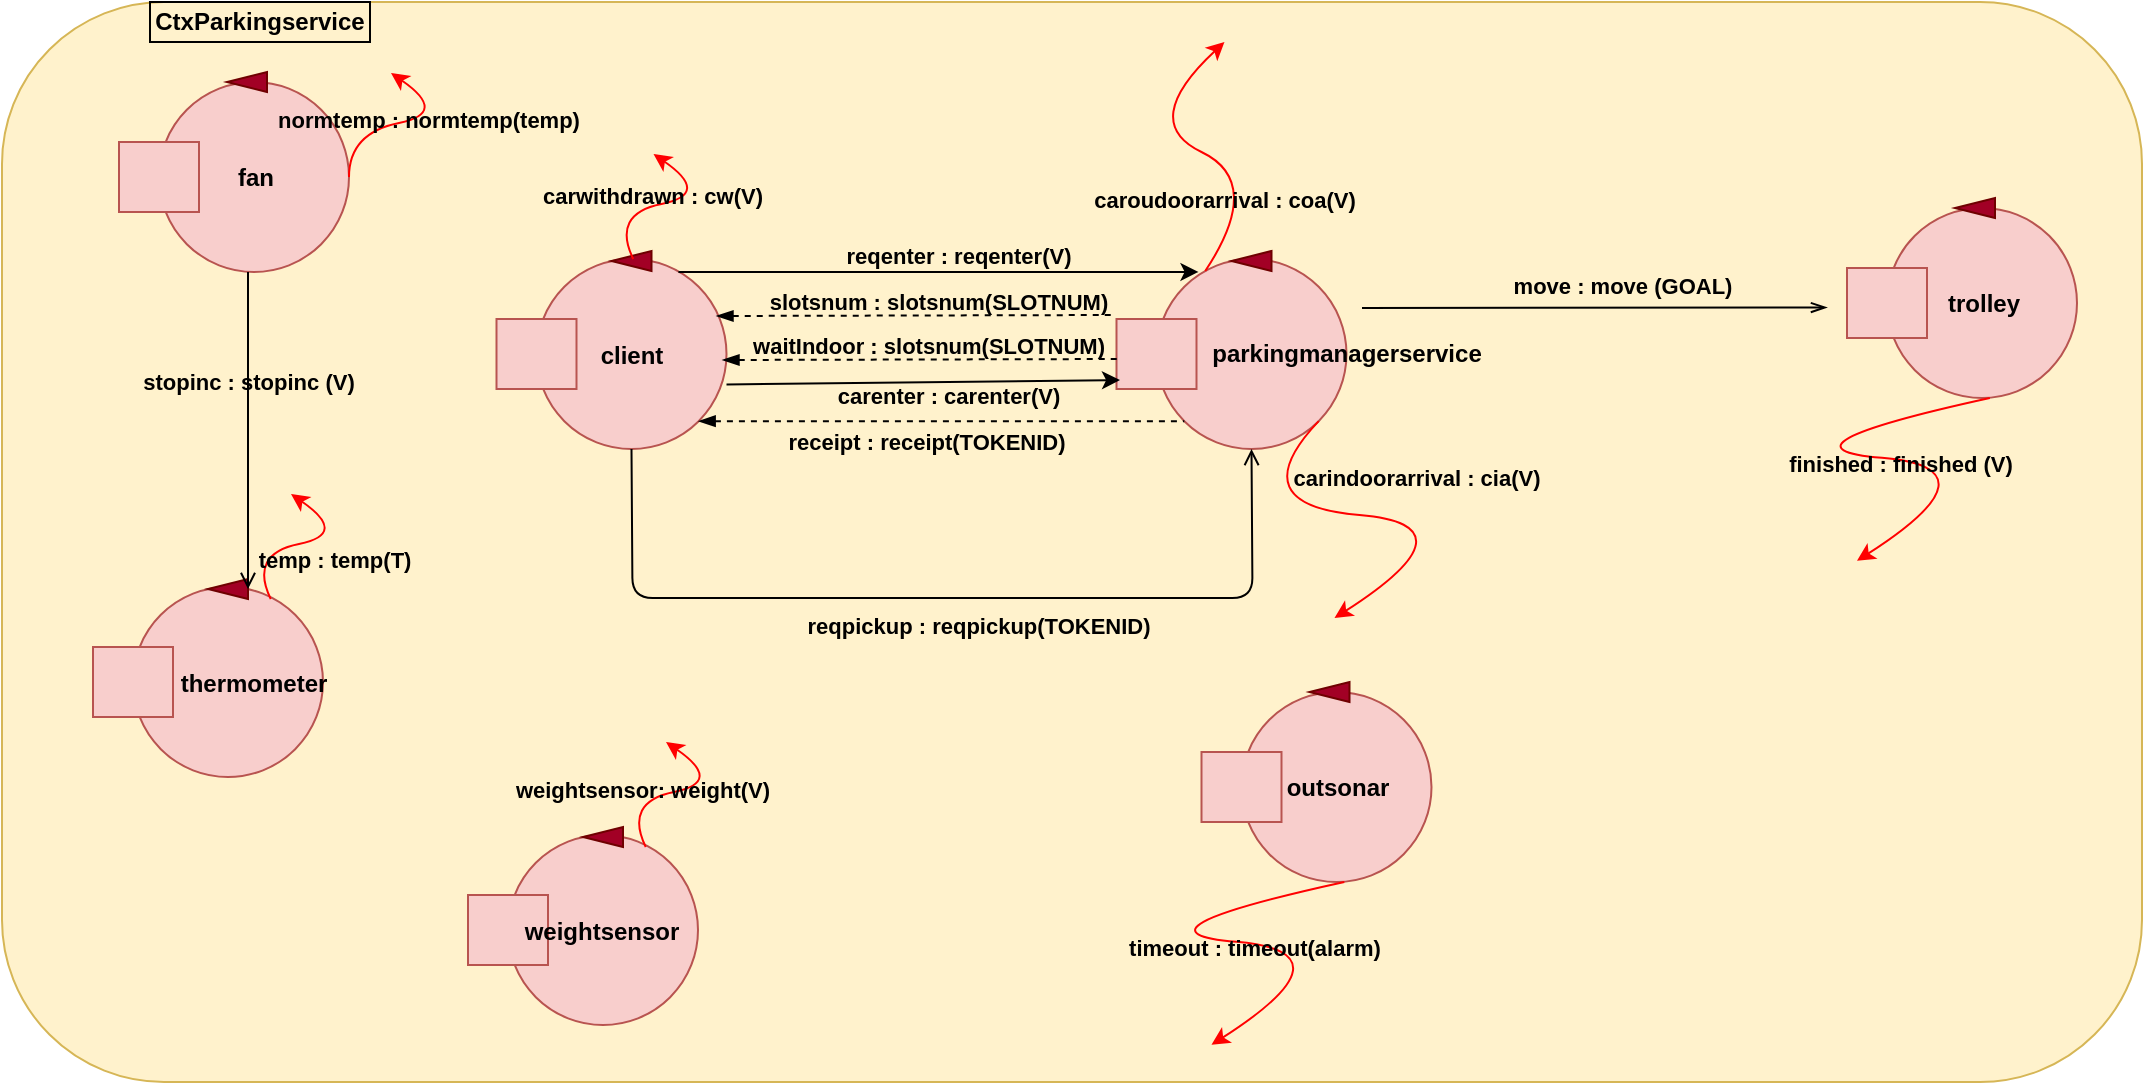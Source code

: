 <mxfile version="14.9.3" type="device"><diagram id="73MZUzTPEErMF931Eq2P" name="Pagina-1"><mxGraphModel dx="1221" dy="631" grid="1" gridSize="10" guides="1" tooltips="1" connect="1" arrows="1" fold="1" page="1" pageScale="1" pageWidth="827" pageHeight="1169" math="0" shadow="0"><root><mxCell id="0"/><mxCell id="1" parent="0"/><mxCell id="RqZ_e5FpXjwz_MDUj9_l-56" value="" style="rounded=1;whiteSpace=wrap;html=1;fillColor=#fff2cc;strokeColor=#d6b656;" vertex="1" parent="1"><mxGeometry x="380" y="380" width="1070" height="540" as="geometry"/></mxCell><mxCell id="RqZ_e5FpXjwz_MDUj9_l-57" value="&lt;font color=&quot;#000000&quot;&gt;&lt;b&gt;CtxParkingservice&lt;/b&gt;&lt;/font&gt;" style="text;html=1;align=center;verticalAlign=middle;whiteSpace=wrap;rounded=0;strokeColor=#000000;" vertex="1" parent="1"><mxGeometry x="454" y="380" width="110" height="20" as="geometry"/></mxCell><mxCell id="RqZ_e5FpXjwz_MDUj9_l-58" value="" style="ellipse;whiteSpace=wrap;html=1;aspect=fixed;fillColor=#f8cecc;strokeColor=#b85450;" vertex="1" parent="1"><mxGeometry x="957.25" y="508.5" width="95" height="95" as="geometry"/></mxCell><mxCell id="RqZ_e5FpXjwz_MDUj9_l-59" value="" style="rounded=0;whiteSpace=wrap;html=1;fillColor=#f8cecc;strokeColor=#b85450;" vertex="1" parent="1"><mxGeometry x="937.25" y="538.5" width="40" height="35" as="geometry"/></mxCell><mxCell id="RqZ_e5FpXjwz_MDUj9_l-60" value="" style="triangle;whiteSpace=wrap;html=1;rotation=-180;fillColor=#a20025;strokeColor=#6F0000;fontColor=#ffffff;" vertex="1" parent="1"><mxGeometry x="994.75" y="504.5" width="20" height="10" as="geometry"/></mxCell><mxCell id="RqZ_e5FpXjwz_MDUj9_l-61" value="&lt;font color=&quot;#000000&quot;&gt;&lt;b&gt;parkingmanagerservice&lt;/b&gt;&lt;/font&gt;" style="text;html=1;strokeColor=none;fillColor=none;align=center;verticalAlign=middle;whiteSpace=wrap;rounded=0;" vertex="1" parent="1"><mxGeometry x="986.25" y="546" width="132.5" height="20" as="geometry"/></mxCell><mxCell id="RqZ_e5FpXjwz_MDUj9_l-62" value="" style="ellipse;whiteSpace=wrap;html=1;aspect=fixed;fillColor=#f8cecc;strokeColor=#b85450;" vertex="1" parent="1"><mxGeometry x="999.75" y="725" width="95" height="95" as="geometry"/></mxCell><mxCell id="RqZ_e5FpXjwz_MDUj9_l-63" value="" style="rounded=0;whiteSpace=wrap;html=1;fillColor=#f8cecc;strokeColor=#b85450;" vertex="1" parent="1"><mxGeometry x="979.75" y="755" width="40" height="35" as="geometry"/></mxCell><mxCell id="RqZ_e5FpXjwz_MDUj9_l-64" value="" style="triangle;whiteSpace=wrap;html=1;rotation=-180;fillColor=#a20025;strokeColor=#6F0000;fontColor=#ffffff;" vertex="1" parent="1"><mxGeometry x="1033.75" y="720" width="20" height="10" as="geometry"/></mxCell><mxCell id="RqZ_e5FpXjwz_MDUj9_l-65" value="&lt;font color=&quot;#000000&quot;&gt;&lt;b&gt;outsonar&lt;/b&gt;&lt;/font&gt;" style="text;html=1;strokeColor=none;fillColor=none;align=center;verticalAlign=middle;whiteSpace=wrap;rounded=0;" vertex="1" parent="1"><mxGeometry x="1027.75" y="763" width="40" height="20" as="geometry"/></mxCell><mxCell id="RqZ_e5FpXjwz_MDUj9_l-66" value="" style="ellipse;whiteSpace=wrap;html=1;aspect=fixed;fillColor=#f8cecc;strokeColor=#b85450;" vertex="1" parent="1"><mxGeometry x="633" y="796.5" width="95" height="95" as="geometry"/></mxCell><mxCell id="RqZ_e5FpXjwz_MDUj9_l-67" value="" style="rounded=0;whiteSpace=wrap;html=1;fillColor=#f8cecc;strokeColor=#b85450;" vertex="1" parent="1"><mxGeometry x="613" y="826.5" width="40" height="35" as="geometry"/></mxCell><mxCell id="RqZ_e5FpXjwz_MDUj9_l-68" value="" style="ellipse;whiteSpace=wrap;html=1;aspect=fixed;fillColor=#f8cecc;strokeColor=#b85450;" vertex="1" parent="1"><mxGeometry x="647.25" y="508.5" width="95" height="95" as="geometry"/></mxCell><mxCell id="RqZ_e5FpXjwz_MDUj9_l-69" value="" style="rounded=0;whiteSpace=wrap;html=1;fillColor=#f8cecc;strokeColor=#b85450;" vertex="1" parent="1"><mxGeometry x="627.25" y="538.5" width="40" height="35" as="geometry"/></mxCell><mxCell id="RqZ_e5FpXjwz_MDUj9_l-70" value="" style="triangle;whiteSpace=wrap;html=1;rotation=-180;fillColor=#a20025;strokeColor=#6F0000;fontColor=#ffffff;" vertex="1" parent="1"><mxGeometry x="684.75" y="504.5" width="20" height="10" as="geometry"/></mxCell><mxCell id="RqZ_e5FpXjwz_MDUj9_l-71" value="&lt;font color=&quot;#000000&quot;&gt;&lt;b&gt;client&lt;/b&gt;&lt;/font&gt;" style="text;html=1;strokeColor=none;fillColor=none;align=center;verticalAlign=middle;whiteSpace=wrap;rounded=0;" vertex="1" parent="1"><mxGeometry x="675.25" y="546.5" width="40" height="20" as="geometry"/></mxCell><mxCell id="RqZ_e5FpXjwz_MDUj9_l-72" value="" style="endArrow=classic;html=1;strokeColor=#000000;exitX=0.747;exitY=0.068;exitDx=0;exitDy=0;entryX=0.221;entryY=0.068;entryDx=0;entryDy=0;entryPerimeter=0;exitPerimeter=0;" edge="1" parent="1" source="RqZ_e5FpXjwz_MDUj9_l-68" target="RqZ_e5FpXjwz_MDUj9_l-58"><mxGeometry width="50" height="50" relative="1" as="geometry"><mxPoint x="727.25" y="728" as="sourcePoint"/><mxPoint x="757.25" y="698" as="targetPoint"/><Array as="points"/></mxGeometry></mxCell><mxCell id="RqZ_e5FpXjwz_MDUj9_l-73" value="&lt;b&gt;reqenter : reqenter(V)&lt;/b&gt;" style="edgeLabel;html=1;align=center;verticalAlign=middle;resizable=0;points=[];labelBackgroundColor=none;fontColor=#000000;" vertex="1" connectable="0" parent="RqZ_e5FpXjwz_MDUj9_l-72"><mxGeometry x="0.24" y="2" relative="1" as="geometry"><mxPoint x="-21" y="-6" as="offset"/></mxGeometry></mxCell><mxCell id="RqZ_e5FpXjwz_MDUj9_l-74" value="" style="curved=1;endArrow=classic;html=1;fontColor=#000000;strokeColor=#FF0000;exitX=1;exitY=1;exitDx=0;exitDy=0;entryX=0.5;entryY=0;entryDx=0;entryDy=0;" edge="1" parent="1" source="RqZ_e5FpXjwz_MDUj9_l-58"><mxGeometry width="50" height="50" relative="1" as="geometry"><mxPoint x="1046.25" y="593" as="sourcePoint"/><mxPoint x="1046.25" y="688" as="targetPoint"/><Array as="points"><mxPoint x="998.75" y="631.5"/><mxPoint x="1118.75" y="641.5"/></Array></mxGeometry></mxCell><mxCell id="RqZ_e5FpXjwz_MDUj9_l-75" value="&lt;b&gt;carindoorarrival : cia(V)&lt;/b&gt;" style="edgeLabel;html=1;align=center;verticalAlign=middle;resizable=0;points=[];fontColor=#000000;labelBackgroundColor=none;" vertex="1" connectable="0" parent="RqZ_e5FpXjwz_MDUj9_l-74"><mxGeometry x="-0.173" y="2" relative="1" as="geometry"><mxPoint x="37" y="-16" as="offset"/></mxGeometry></mxCell><mxCell id="RqZ_e5FpXjwz_MDUj9_l-76" value="" style="endArrow=none;dashed=1;html=1;fontColor=#000000;startArrow=blockThin;startFill=1;strokeColor=#000000;entryX=0;entryY=0;entryDx=0;entryDy=0;" edge="1" parent="1"><mxGeometry width="50" height="50" relative="1" as="geometry"><mxPoint x="737.25" y="537" as="sourcePoint"/><mxPoint x="937.25" y="536.5" as="targetPoint"/></mxGeometry></mxCell><mxCell id="RqZ_e5FpXjwz_MDUj9_l-77" value="&lt;b&gt;slotsnum : slotsnum(SLOTNUM)&lt;/b&gt;" style="edgeLabel;html=1;align=center;verticalAlign=middle;resizable=0;points=[];fontColor=#000000;labelBackgroundColor=none;" vertex="1" connectable="0" parent="RqZ_e5FpXjwz_MDUj9_l-76"><mxGeometry x="0.114" y="-3" relative="1" as="geometry"><mxPoint x="-1" y="-10" as="offset"/></mxGeometry></mxCell><mxCell id="RqZ_e5FpXjwz_MDUj9_l-78" value="" style="curved=1;endArrow=classic;html=1;fontColor=#000000;strokeColor=#FF0000;exitX=0.75;exitY=0;exitDx=0;exitDy=0;" edge="1" parent="1"><mxGeometry width="50" height="50" relative="1" as="geometry"><mxPoint x="981.625" y="514.5" as="sourcePoint"/><mxPoint x="991.25" y="400" as="targetPoint"/><Array as="points"><mxPoint x="1011.25" y="470"/><mxPoint x="948.25" y="440"/></Array></mxGeometry></mxCell><mxCell id="RqZ_e5FpXjwz_MDUj9_l-79" value="&lt;b&gt;caroudoorarrival : coa(V)&lt;/b&gt;" style="edgeLabel;html=1;align=center;verticalAlign=middle;resizable=0;points=[];fontColor=#000000;labelBackgroundColor=none;" vertex="1" connectable="0" parent="RqZ_e5FpXjwz_MDUj9_l-78"><mxGeometry x="-0.173" y="2" relative="1" as="geometry"><mxPoint y="16" as="offset"/></mxGeometry></mxCell><mxCell id="RqZ_e5FpXjwz_MDUj9_l-80" value="" style="endArrow=open;html=1;strokeColor=#000000;exitX=0.5;exitY=1;exitDx=0;exitDy=0;endFill=0;entryX=0.5;entryY=1;entryDx=0;entryDy=0;" edge="1" parent="1" source="RqZ_e5FpXjwz_MDUj9_l-68" target="RqZ_e5FpXjwz_MDUj9_l-58"><mxGeometry width="50" height="50" relative="1" as="geometry"><mxPoint x="727.25" y="679.5" as="sourcePoint"/><mxPoint x="1005.25" y="598" as="targetPoint"/><Array as="points"><mxPoint x="695.25" y="678"/><mxPoint x="1005.25" y="678"/></Array></mxGeometry></mxCell><mxCell id="RqZ_e5FpXjwz_MDUj9_l-81" value="&lt;b&gt;reqpickup : reqpickup(TOKENID)&lt;/b&gt;" style="edgeLabel;html=1;align=center;verticalAlign=middle;resizable=0;points=[];fontColor=#000000;labelBackgroundColor=none;" vertex="1" connectable="0" parent="RqZ_e5FpXjwz_MDUj9_l-80"><mxGeometry x="0.389" y="1" relative="1" as="geometry"><mxPoint x="-72" y="15" as="offset"/></mxGeometry></mxCell><mxCell id="RqZ_e5FpXjwz_MDUj9_l-82" value="" style="curved=1;endArrow=classic;html=1;fontColor=#000000;strokeColor=#FF0000;exitX=0.75;exitY=0;exitDx=0;exitDy=0;" edge="1" parent="1"><mxGeometry width="50" height="50" relative="1" as="geometry"><mxPoint x="695.625" y="508.5" as="sourcePoint"/><mxPoint x="705.75" y="456" as="targetPoint"/><Array as="points"><mxPoint x="684.75" y="486"/><mxPoint x="734.75" y="476"/></Array></mxGeometry></mxCell><mxCell id="RqZ_e5FpXjwz_MDUj9_l-83" value="&lt;b&gt;carwithdrawn : cw(V)&lt;/b&gt;" style="edgeLabel;html=1;align=center;verticalAlign=middle;resizable=0;points=[];fontColor=#000000;labelBackgroundColor=none;" vertex="1" connectable="0" parent="RqZ_e5FpXjwz_MDUj9_l-82"><mxGeometry x="-0.173" y="2" relative="1" as="geometry"><mxPoint y="-3" as="offset"/></mxGeometry></mxCell><mxCell id="RqZ_e5FpXjwz_MDUj9_l-84" value="" style="endArrow=classic;html=1;strokeColor=#000000;exitX=0.982;exitY=0.621;exitDx=0;exitDy=0;exitPerimeter=0;" edge="1" parent="1"><mxGeometry width="50" height="50" relative="1" as="geometry"><mxPoint x="742.25" y="571.245" as="sourcePoint"/><mxPoint x="939" y="569" as="targetPoint"/></mxGeometry></mxCell><mxCell id="RqZ_e5FpXjwz_MDUj9_l-85" value="&lt;b&gt;carenter : carenter(V)&lt;br&gt;&lt;/b&gt;" style="edgeLabel;html=1;align=center;verticalAlign=middle;resizable=0;points=[];labelBackgroundColor=none;fontColor=#000000;" vertex="1" connectable="0" parent="RqZ_e5FpXjwz_MDUj9_l-84"><mxGeometry x="0.24" y="2" relative="1" as="geometry"><mxPoint x="-11" y="9" as="offset"/></mxGeometry></mxCell><mxCell id="RqZ_e5FpXjwz_MDUj9_l-86" value="" style="endArrow=none;dashed=1;html=1;fontColor=#000000;startArrow=blockThin;startFill=1;entryX=0;entryY=1;entryDx=0;entryDy=0;strokeColor=#000000;exitX=1;exitY=1;exitDx=0;exitDy=0;" edge="1" parent="1" source="RqZ_e5FpXjwz_MDUj9_l-68" target="RqZ_e5FpXjwz_MDUj9_l-58"><mxGeometry width="50" height="50" relative="1" as="geometry"><mxPoint x="739.25" y="565" as="sourcePoint"/><mxPoint x="955.75" y="681" as="targetPoint"/><Array as="points"/></mxGeometry></mxCell><mxCell id="RqZ_e5FpXjwz_MDUj9_l-87" value="&lt;b&gt;receipt : receipt(TOKENID)&lt;br&gt;&lt;/b&gt;" style="edgeLabel;html=1;align=center;verticalAlign=middle;resizable=0;points=[];fontColor=#000000;labelBackgroundColor=none;" vertex="1" connectable="0" parent="RqZ_e5FpXjwz_MDUj9_l-86"><mxGeometry x="0.114" y="-3" relative="1" as="geometry"><mxPoint x="-22" y="7" as="offset"/></mxGeometry></mxCell><mxCell id="RqZ_e5FpXjwz_MDUj9_l-88" value="" style="curved=1;endArrow=classic;html=1;fontColor=#000000;strokeColor=#FF0000;exitX=0;exitY=1;exitDx=0;exitDy=0;entryX=0.5;entryY=0;entryDx=0;entryDy=0;" edge="1" parent="1"><mxGeometry width="50" height="50" relative="1" as="geometry"><mxPoint x="1051.162" y="819.998" as="sourcePoint"/><mxPoint x="984.75" y="901.41" as="targetPoint"/><Array as="points"><mxPoint x="937.25" y="844.91"/><mxPoint x="1057.25" y="854.91"/></Array></mxGeometry></mxCell><mxCell id="RqZ_e5FpXjwz_MDUj9_l-89" value="&lt;b&gt;timeout : timeout(alarm)&lt;/b&gt;" style="edgeLabel;html=1;align=center;verticalAlign=middle;resizable=0;points=[];fontColor=#000000;labelBackgroundColor=none;" vertex="1" connectable="0" parent="RqZ_e5FpXjwz_MDUj9_l-88"><mxGeometry x="0.148" y="-2" relative="1" as="geometry"><mxPoint as="offset"/></mxGeometry></mxCell><mxCell id="RqZ_e5FpXjwz_MDUj9_l-90" value="" style="triangle;whiteSpace=wrap;html=1;rotation=-180;fillColor=#a20025;strokeColor=#6F0000;fontColor=#ffffff;" vertex="1" parent="1"><mxGeometry x="670.5" y="792.5" width="20" height="10" as="geometry"/></mxCell><mxCell id="RqZ_e5FpXjwz_MDUj9_l-91" value="&lt;font color=&quot;#000000&quot;&gt;&lt;b&gt;weightsensor&lt;/b&gt;&lt;/font&gt;" style="text;html=1;strokeColor=none;fillColor=none;align=center;verticalAlign=middle;whiteSpace=wrap;rounded=0;" vertex="1" parent="1"><mxGeometry x="660" y="834.5" width="40" height="20" as="geometry"/></mxCell><mxCell id="RqZ_e5FpXjwz_MDUj9_l-92" value="" style="curved=1;endArrow=classic;html=1;fontColor=#000000;strokeColor=#FF0000;exitX=0.75;exitY=0;exitDx=0;exitDy=0;" edge="1" parent="1"><mxGeometry width="50" height="50" relative="1" as="geometry"><mxPoint x="701.875" y="802.5" as="sourcePoint"/><mxPoint x="712" y="750" as="targetPoint"/><Array as="points"><mxPoint x="691" y="780"/><mxPoint x="741" y="770"/></Array></mxGeometry></mxCell><mxCell id="RqZ_e5FpXjwz_MDUj9_l-93" value="&lt;b&gt;weightsensor: weight(V)&lt;/b&gt;" style="edgeLabel;html=1;align=center;verticalAlign=middle;resizable=0;points=[];fontColor=#000000;labelBackgroundColor=none;" vertex="1" connectable="0" parent="RqZ_e5FpXjwz_MDUj9_l-92"><mxGeometry x="-0.173" y="2" relative="1" as="geometry"><mxPoint x="-11" as="offset"/></mxGeometry></mxCell><mxCell id="RqZ_e5FpXjwz_MDUj9_l-94" value="" style="ellipse;whiteSpace=wrap;html=1;aspect=fixed;fillColor=#f8cecc;strokeColor=#b85450;" vertex="1" parent="1"><mxGeometry x="458.5" y="420" width="95" height="95" as="geometry"/></mxCell><mxCell id="RqZ_e5FpXjwz_MDUj9_l-95" value="" style="rounded=0;whiteSpace=wrap;html=1;fillColor=#f8cecc;strokeColor=#b85450;" vertex="1" parent="1"><mxGeometry x="438.5" y="450" width="40" height="35" as="geometry"/></mxCell><mxCell id="RqZ_e5FpXjwz_MDUj9_l-96" value="" style="triangle;whiteSpace=wrap;html=1;rotation=-180;fillColor=#a20025;strokeColor=#6F0000;fontColor=#ffffff;" vertex="1" parent="1"><mxGeometry x="492.5" y="415" width="20" height="10" as="geometry"/></mxCell><mxCell id="RqZ_e5FpXjwz_MDUj9_l-97" value="&lt;b&gt;fan&lt;/b&gt;" style="text;html=1;strokeColor=none;fillColor=none;align=center;verticalAlign=middle;whiteSpace=wrap;rounded=0;fontColor=#000000;" vertex="1" parent="1"><mxGeometry x="486.5" y="458" width="40" height="20" as="geometry"/></mxCell><mxCell id="RqZ_e5FpXjwz_MDUj9_l-98" value="" style="ellipse;whiteSpace=wrap;html=1;aspect=fixed;fillColor=#f8cecc;strokeColor=#b85450;" vertex="1" parent="1"><mxGeometry x="445.5" y="672.5" width="95" height="95" as="geometry"/></mxCell><mxCell id="RqZ_e5FpXjwz_MDUj9_l-99" value="" style="rounded=0;whiteSpace=wrap;html=1;fillColor=#f8cecc;strokeColor=#b85450;" vertex="1" parent="1"><mxGeometry x="425.5" y="702.5" width="40" height="35" as="geometry"/></mxCell><mxCell id="RqZ_e5FpXjwz_MDUj9_l-100" value="" style="triangle;whiteSpace=wrap;html=1;rotation=-180;fillColor=#a20025;strokeColor=#6F0000;fontColor=#ffffff;" vertex="1" parent="1"><mxGeometry x="483.0" y="668.5" width="20" height="10" as="geometry"/></mxCell><mxCell id="RqZ_e5FpXjwz_MDUj9_l-101" value="&lt;font color=&quot;#000000&quot;&gt;&lt;b&gt;thermometer&lt;/b&gt;&lt;/font&gt;" style="text;html=1;strokeColor=none;fillColor=none;align=center;verticalAlign=middle;whiteSpace=wrap;rounded=0;" vertex="1" parent="1"><mxGeometry x="485.5" y="710.5" width="40" height="20" as="geometry"/></mxCell><mxCell id="RqZ_e5FpXjwz_MDUj9_l-102" value="" style="curved=1;endArrow=classic;html=1;fontColor=#000000;strokeColor=#FF0000;exitX=0.75;exitY=0;exitDx=0;exitDy=0;" edge="1" parent="1"><mxGeometry width="50" height="50" relative="1" as="geometry"><mxPoint x="514.375" y="678.5" as="sourcePoint"/><mxPoint x="524.5" y="626" as="targetPoint"/><Array as="points"><mxPoint x="503.5" y="656"/><mxPoint x="553.5" y="646"/></Array></mxGeometry></mxCell><mxCell id="RqZ_e5FpXjwz_MDUj9_l-103" value="&lt;b&gt;temp : temp(T)&lt;br&gt;&lt;/b&gt;" style="edgeLabel;html=1;align=center;verticalAlign=middle;resizable=0;points=[];fontColor=#000000;labelBackgroundColor=none;" vertex="1" connectable="0" parent="RqZ_e5FpXjwz_MDUj9_l-102"><mxGeometry x="-0.173" y="2" relative="1" as="geometry"><mxPoint x="22" y="9" as="offset"/></mxGeometry></mxCell><mxCell id="RqZ_e5FpXjwz_MDUj9_l-104" value="" style="curved=1;endArrow=classic;html=1;fontColor=#000000;strokeColor=#FF0000;exitX=1;exitY=0.5;exitDx=0;exitDy=0;" edge="1" parent="1" source="RqZ_e5FpXjwz_MDUj9_l-94"><mxGeometry width="50" height="50" relative="1" as="geometry"><mxPoint x="564.375" y="468.0" as="sourcePoint"/><mxPoint x="574.5" y="415.5" as="targetPoint"/><Array as="points"><mxPoint x="553.5" y="445.5"/><mxPoint x="603.5" y="435.5"/></Array></mxGeometry></mxCell><mxCell id="RqZ_e5FpXjwz_MDUj9_l-105" value="&lt;b&gt;&lt;br&gt;&lt;/b&gt;" style="edgeLabel;html=1;align=center;verticalAlign=middle;resizable=0;points=[];fontColor=#000000;labelBackgroundColor=none;" vertex="1" connectable="0" parent="RqZ_e5FpXjwz_MDUj9_l-104"><mxGeometry x="-0.173" y="2" relative="1" as="geometry"><mxPoint as="offset"/></mxGeometry></mxCell><mxCell id="RqZ_e5FpXjwz_MDUj9_l-106" value="&lt;span style=&quot;&quot;&gt;&lt;b&gt;normtemp : normtemp(temp)&lt;/b&gt;&lt;/span&gt;" style="edgeLabel;html=1;align=center;verticalAlign=middle;resizable=0;points=[];labelBackgroundColor=none;fontColor=#000000;" vertex="1" connectable="0" parent="RqZ_e5FpXjwz_MDUj9_l-104"><mxGeometry x="0.146" y="-1" relative="1" as="geometry"><mxPoint as="offset"/></mxGeometry></mxCell><mxCell id="RqZ_e5FpXjwz_MDUj9_l-107" value="" style="endArrow=open;html=1;entryX=0;entryY=0.5;entryDx=0;entryDy=0;endFill=0;fontColor=#000000;strokeColor=#000000;" edge="1" parent="1" target="RqZ_e5FpXjwz_MDUj9_l-100"><mxGeometry width="50" height="50" relative="1" as="geometry"><mxPoint x="503" y="515" as="sourcePoint"/><mxPoint x="736" y="480" as="targetPoint"/></mxGeometry></mxCell><mxCell id="RqZ_e5FpXjwz_MDUj9_l-108" value="&lt;b&gt;stopinc : stopinc (V)&lt;/b&gt;" style="edgeLabel;html=1;align=center;verticalAlign=middle;resizable=0;points=[];labelBackgroundColor=none;fontColor=#000000;" vertex="1" connectable="0" parent="RqZ_e5FpXjwz_MDUj9_l-107"><mxGeometry x="-0.306" relative="1" as="geometry"><mxPoint as="offset"/></mxGeometry></mxCell><mxCell id="RqZ_e5FpXjwz_MDUj9_l-109" value="" style="endArrow=none;dashed=1;html=1;fontColor=#000000;startArrow=blockThin;startFill=1;strokeColor=#000000;entryX=0;entryY=0;entryDx=0;entryDy=0;" edge="1" parent="1"><mxGeometry width="50" height="50" relative="1" as="geometry"><mxPoint x="740.25" y="559" as="sourcePoint"/><mxPoint x="940.25" y="558.5" as="targetPoint"/></mxGeometry></mxCell><mxCell id="RqZ_e5FpXjwz_MDUj9_l-110" value="&lt;b&gt;waitIndoor : slotsnum(SLOTNUM)&lt;/b&gt;" style="edgeLabel;html=1;align=center;verticalAlign=middle;resizable=0;points=[];fontColor=#000000;labelBackgroundColor=none;" vertex="1" connectable="0" parent="RqZ_e5FpXjwz_MDUj9_l-109"><mxGeometry x="0.114" y="-3" relative="1" as="geometry"><mxPoint x="-9" y="-10" as="offset"/></mxGeometry></mxCell><mxCell id="RqZ_e5FpXjwz_MDUj9_l-112" value="" style="ellipse;whiteSpace=wrap;html=1;aspect=fixed;fillColor=#f8cecc;strokeColor=#b85450;" vertex="1" parent="1"><mxGeometry x="1322.5" y="483" width="95" height="95" as="geometry"/></mxCell><mxCell id="RqZ_e5FpXjwz_MDUj9_l-113" value="" style="rounded=0;whiteSpace=wrap;html=1;fillColor=#f8cecc;strokeColor=#b85450;" vertex="1" parent="1"><mxGeometry x="1302.5" y="513" width="40" height="35" as="geometry"/></mxCell><mxCell id="RqZ_e5FpXjwz_MDUj9_l-114" value="" style="triangle;whiteSpace=wrap;html=1;rotation=-180;fillColor=#a20025;strokeColor=#6F0000;fontColor=#ffffff;" vertex="1" parent="1"><mxGeometry x="1356.5" y="478" width="20" height="10" as="geometry"/></mxCell><mxCell id="RqZ_e5FpXjwz_MDUj9_l-115" value="&lt;b&gt;trolley&lt;/b&gt;" style="text;html=1;strokeColor=none;fillColor=none;align=center;verticalAlign=middle;whiteSpace=wrap;rounded=0;" vertex="1" parent="1"><mxGeometry x="1350.5" y="521" width="40" height="20" as="geometry"/></mxCell><mxCell id="RqZ_e5FpXjwz_MDUj9_l-116" value="" style="curved=1;endArrow=classic;html=1;fontColor=#000000;strokeColor=#FF0000;exitX=0;exitY=1;exitDx=0;exitDy=0;entryX=0.5;entryY=0;entryDx=0;entryDy=0;" edge="1" parent="1"><mxGeometry width="50" height="50" relative="1" as="geometry"><mxPoint x="1373.912" y="577.998" as="sourcePoint"/><mxPoint x="1307.5" y="659.41" as="targetPoint"/><Array as="points"><mxPoint x="1260" y="602.91"/><mxPoint x="1380" y="612.91"/></Array></mxGeometry></mxCell><mxCell id="RqZ_e5FpXjwz_MDUj9_l-117" value="&lt;b&gt;finished : finished (V)&lt;br&gt;&lt;/b&gt;" style="edgeLabel;html=1;align=center;verticalAlign=middle;resizable=0;points=[];fontColor=#000000;labelBackgroundColor=none;" vertex="1" connectable="0" parent="RqZ_e5FpXjwz_MDUj9_l-116"><mxGeometry x="0.148" y="-2" relative="1" as="geometry"><mxPoint as="offset"/></mxGeometry></mxCell><mxCell id="RqZ_e5FpXjwz_MDUj9_l-122" value="" style="endArrow=openThin;html=1;entryX=0;entryY=0.75;entryDx=0;entryDy=0;endFill=0;" edge="1" parent="1"><mxGeometry width="50" height="50" relative="1" as="geometry"><mxPoint x="1060" y="533" as="sourcePoint"/><mxPoint x="1292.5" y="532.75" as="targetPoint"/></mxGeometry></mxCell><mxCell id="RqZ_e5FpXjwz_MDUj9_l-123" value="&lt;span style=&quot;&quot;&gt;&lt;b&gt;move : move (GOAL)&lt;br&gt;&lt;/b&gt;&lt;/span&gt;" style="edgeLabel;html=1;align=center;verticalAlign=middle;resizable=0;points=[];labelBackgroundColor=none;" vertex="1" connectable="0" parent="RqZ_e5FpXjwz_MDUj9_l-122"><mxGeometry x="0.196" y="-1" relative="1" as="geometry"><mxPoint x="-9" y="-12" as="offset"/></mxGeometry></mxCell></root></mxGraphModel></diagram></mxfile>